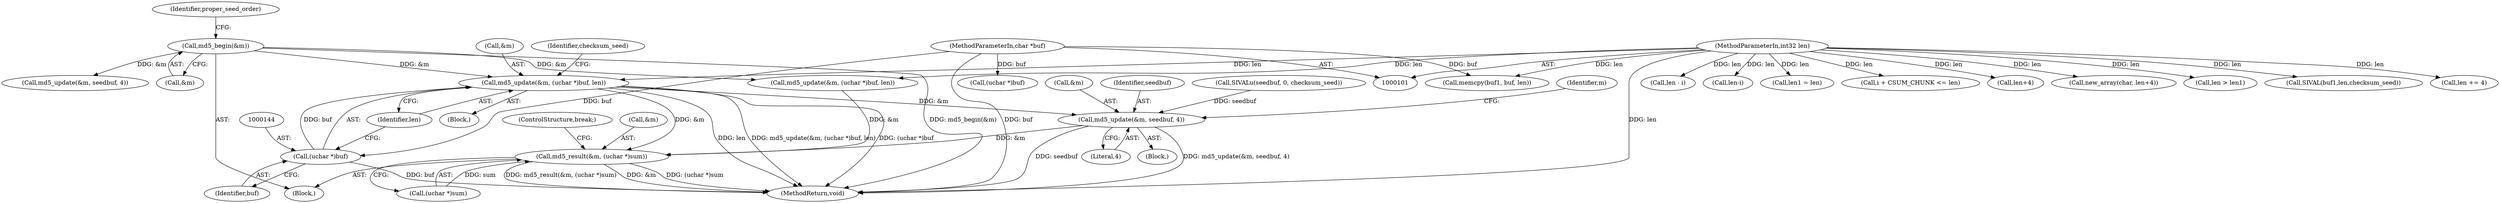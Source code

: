 digraph "0_samba_7b8a4ecd6ff9cdf4e5d3850ebf822f1e989255b3_1@API" {
"1000140" [label="(Call,md5_update(&m, (uchar *)buf, len))"];
"1000113" [label="(Call,md5_begin(&m))"];
"1000143" [label="(Call,(uchar *)buf)"];
"1000102" [label="(MethodParameterIn,char *buf)"];
"1000103" [label="(MethodParameterIn,int32 len)"];
"1000154" [label="(Call,md5_update(&m, seedbuf, 4))"];
"1000159" [label="(Call,md5_result(&m, (uchar *)sum))"];
"1000161" [label="(Identifier,m)"];
"1000165" [label="(ControlStructure,break;)"];
"1000159" [label="(Call,md5_result(&m, (uchar *)sum))"];
"1000239" [label="(Call,len - i)"];
"1000149" [label="(Block,)"];
"1000160" [label="(Call,&m)"];
"1000155" [label="(Call,&m)"];
"1000254" [label="(Call,len-i)"];
"1000141" [label="(Call,&m)"];
"1000201" [label="(Call,memcpy(buf1, buf, len))"];
"1000193" [label="(Call,len1 = len)"];
"1000219" [label="(Call,i + CSUM_CHUNK <= len)"];
"1000157" [label="(Identifier,seedbuf)"];
"1000146" [label="(Identifier,len)"];
"1000150" [label="(Call,SIVALu(seedbuf, 0, checksum_seed))"];
"1000114" [label="(Call,&m)"];
"1000145" [label="(Identifier,buf)"];
"1000158" [label="(Literal,4)"];
"1000154" [label="(Call,md5_update(&m, seedbuf, 4))"];
"1000190" [label="(Call,len+4)"];
"1000188" [label="(Call,new_array(char, len+4))"];
"1000103" [label="(MethodParameterIn,int32 len)"];
"1000126" [label="(Call,md5_update(&m, seedbuf, 4))"];
"1000148" [label="(Identifier,checksum_seed)"];
"1000263" [label="(MethodReturn,void)"];
"1000162" [label="(Call,(uchar *)sum)"];
"1000113" [label="(Call,md5_begin(&m))"];
"1000178" [label="(Call,len > len1)"];
"1000117" [label="(Identifier,proper_seed_order)"];
"1000140" [label="(Call,md5_update(&m, (uchar *)buf, len))"];
"1000134" [label="(Call,(uchar *)buf)"];
"1000143" [label="(Call,(uchar *)buf)"];
"1000208" [label="(Call,SIVAL(buf1,len,checksum_seed))"];
"1000139" [label="(Block,)"];
"1000102" [label="(MethodParameterIn,char *buf)"];
"1000111" [label="(Block,)"];
"1000131" [label="(Call,md5_update(&m, (uchar *)buf, len))"];
"1000212" [label="(Call,len += 4)"];
"1000140" -> "1000139"  [label="AST: "];
"1000140" -> "1000146"  [label="CFG: "];
"1000141" -> "1000140"  [label="AST: "];
"1000143" -> "1000140"  [label="AST: "];
"1000146" -> "1000140"  [label="AST: "];
"1000148" -> "1000140"  [label="CFG: "];
"1000140" -> "1000263"  [label="DDG: md5_update(&m, (uchar *)buf, len)"];
"1000140" -> "1000263"  [label="DDG: (uchar *)buf"];
"1000140" -> "1000263"  [label="DDG: len"];
"1000113" -> "1000140"  [label="DDG: &m"];
"1000143" -> "1000140"  [label="DDG: buf"];
"1000103" -> "1000140"  [label="DDG: len"];
"1000140" -> "1000154"  [label="DDG: &m"];
"1000140" -> "1000159"  [label="DDG: &m"];
"1000113" -> "1000111"  [label="AST: "];
"1000113" -> "1000114"  [label="CFG: "];
"1000114" -> "1000113"  [label="AST: "];
"1000117" -> "1000113"  [label="CFG: "];
"1000113" -> "1000263"  [label="DDG: md5_begin(&m)"];
"1000113" -> "1000126"  [label="DDG: &m"];
"1000113" -> "1000131"  [label="DDG: &m"];
"1000143" -> "1000145"  [label="CFG: "];
"1000144" -> "1000143"  [label="AST: "];
"1000145" -> "1000143"  [label="AST: "];
"1000146" -> "1000143"  [label="CFG: "];
"1000143" -> "1000263"  [label="DDG: buf"];
"1000102" -> "1000143"  [label="DDG: buf"];
"1000102" -> "1000101"  [label="AST: "];
"1000102" -> "1000263"  [label="DDG: buf"];
"1000102" -> "1000134"  [label="DDG: buf"];
"1000102" -> "1000201"  [label="DDG: buf"];
"1000103" -> "1000101"  [label="AST: "];
"1000103" -> "1000263"  [label="DDG: len"];
"1000103" -> "1000131"  [label="DDG: len"];
"1000103" -> "1000178"  [label="DDG: len"];
"1000103" -> "1000188"  [label="DDG: len"];
"1000103" -> "1000190"  [label="DDG: len"];
"1000103" -> "1000193"  [label="DDG: len"];
"1000103" -> "1000201"  [label="DDG: len"];
"1000103" -> "1000208"  [label="DDG: len"];
"1000103" -> "1000212"  [label="DDG: len"];
"1000103" -> "1000219"  [label="DDG: len"];
"1000103" -> "1000239"  [label="DDG: len"];
"1000103" -> "1000254"  [label="DDG: len"];
"1000154" -> "1000149"  [label="AST: "];
"1000154" -> "1000158"  [label="CFG: "];
"1000155" -> "1000154"  [label="AST: "];
"1000157" -> "1000154"  [label="AST: "];
"1000158" -> "1000154"  [label="AST: "];
"1000161" -> "1000154"  [label="CFG: "];
"1000154" -> "1000263"  [label="DDG: seedbuf"];
"1000154" -> "1000263"  [label="DDG: md5_update(&m, seedbuf, 4)"];
"1000150" -> "1000154"  [label="DDG: seedbuf"];
"1000154" -> "1000159"  [label="DDG: &m"];
"1000159" -> "1000111"  [label="AST: "];
"1000159" -> "1000162"  [label="CFG: "];
"1000160" -> "1000159"  [label="AST: "];
"1000162" -> "1000159"  [label="AST: "];
"1000165" -> "1000159"  [label="CFG: "];
"1000159" -> "1000263"  [label="DDG: md5_result(&m, (uchar *)sum)"];
"1000159" -> "1000263"  [label="DDG: &m"];
"1000159" -> "1000263"  [label="DDG: (uchar *)sum"];
"1000131" -> "1000159"  [label="DDG: &m"];
"1000162" -> "1000159"  [label="DDG: sum"];
}

